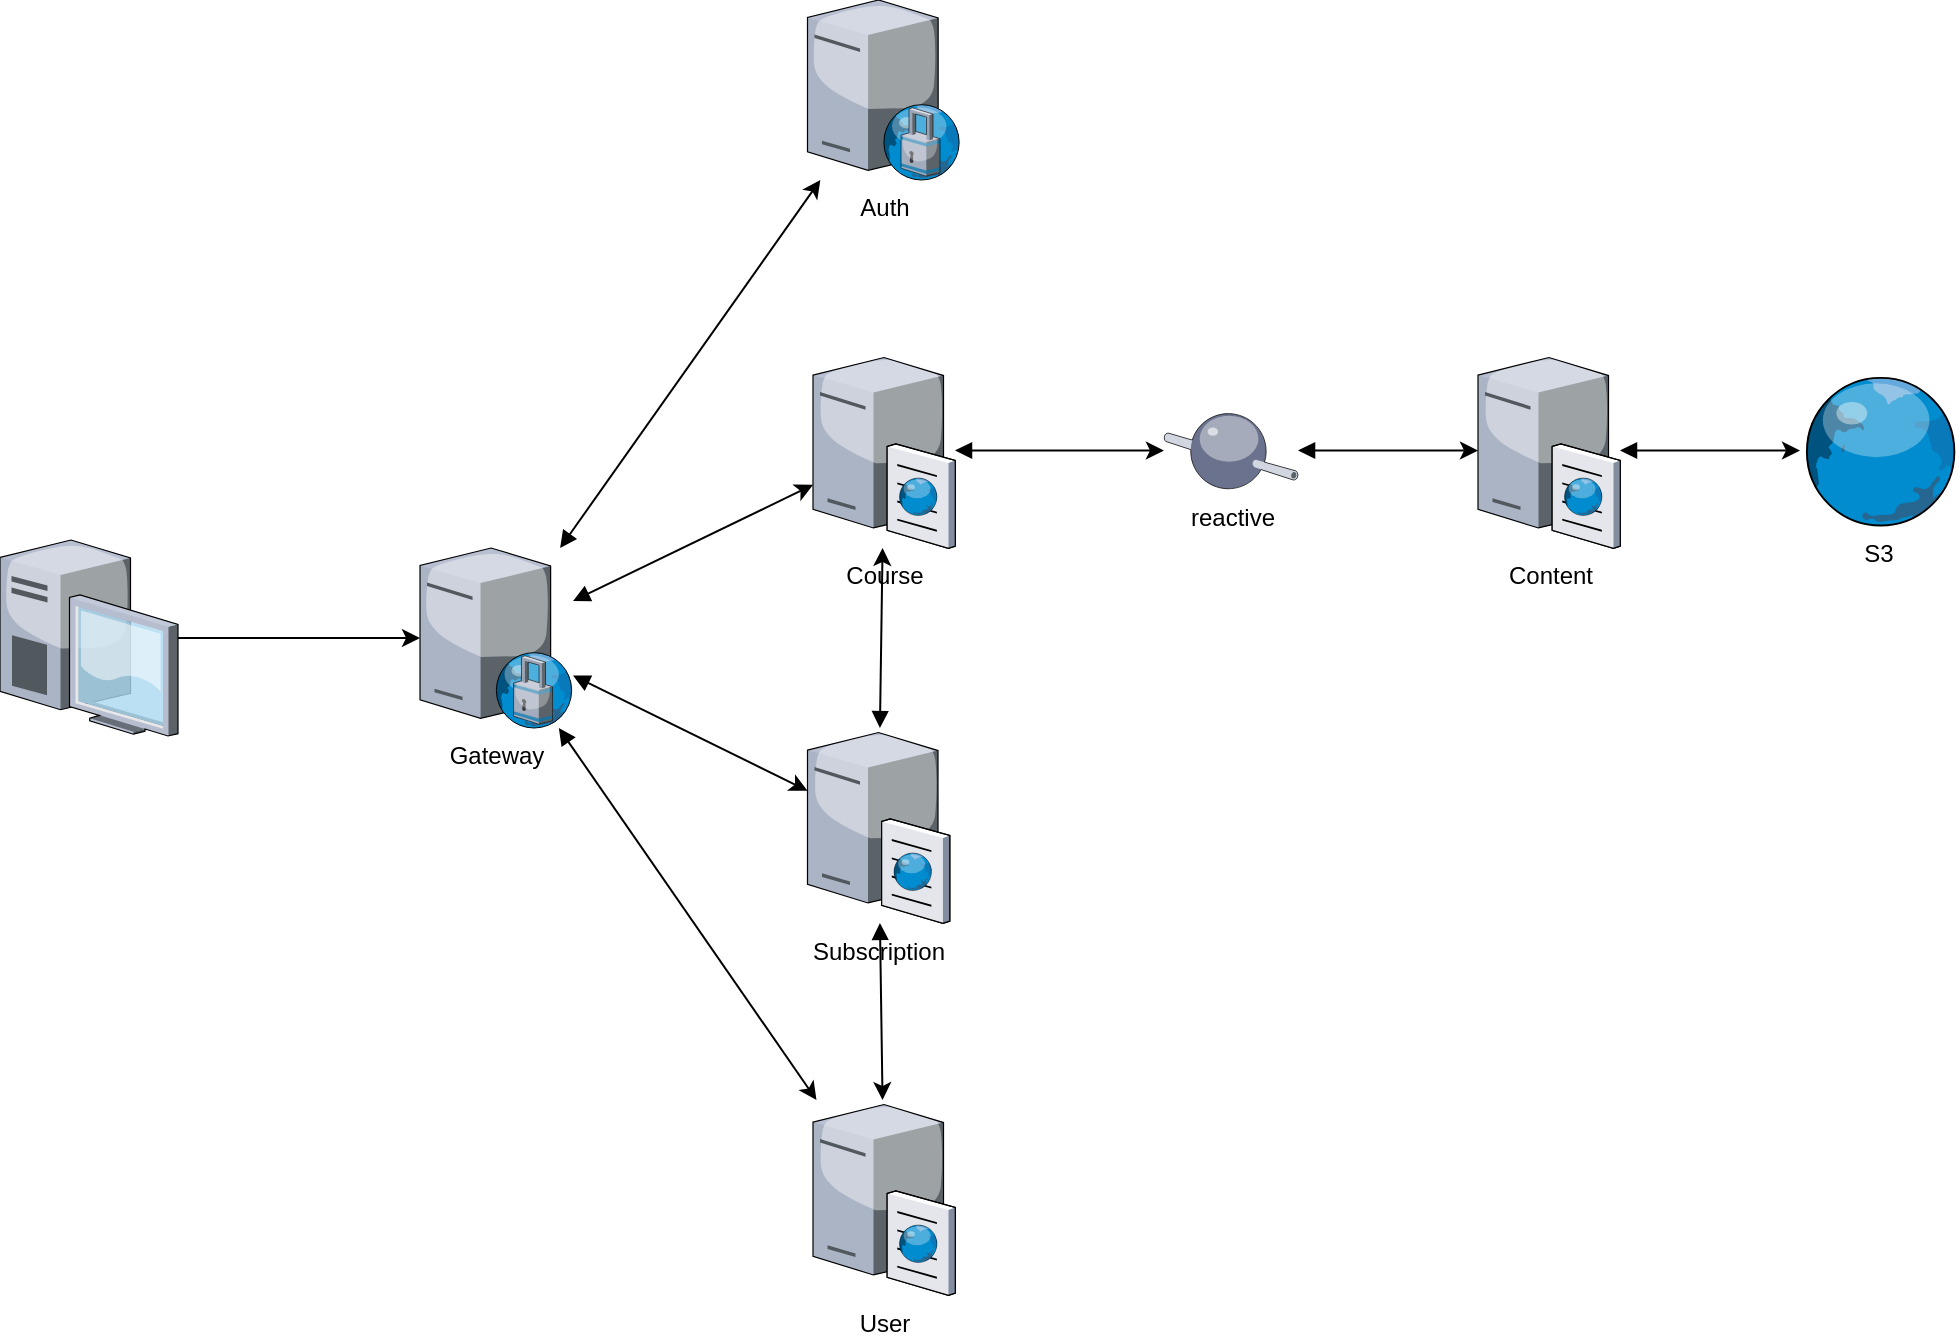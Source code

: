 <mxfile version="12.9.13" type="device"><diagram name="Page-1" id="e3a06f82-3646-2815-327d-82caf3d4e204"><mxGraphModel dx="1352" dy="816" grid="0" gridSize="10" guides="1" tooltips="1" connect="1" arrows="1" fold="1" page="1" pageScale="1.5" pageWidth="1169" pageHeight="826" background="none" math="0" shadow="0"><root><mxCell id="0" style=";html=1;"/><mxCell id="1" style=";html=1;" parent="0"/><mxCell id="-DQKOmdrKbf565fTzn_w-5" value="" style="edgeStyle=orthogonalEdgeStyle;rounded=0;orthogonalLoop=1;jettySize=auto;html=1;" parent="1" source="-DQKOmdrKbf565fTzn_w-1" target="-DQKOmdrKbf565fTzn_w-3" edge="1"><mxGeometry relative="1" as="geometry"><mxPoint x="769" y="419" as="targetPoint"/></mxGeometry></mxCell><mxCell id="-DQKOmdrKbf565fTzn_w-1" value="" style="verticalLabelPosition=bottom;aspect=fixed;html=1;verticalAlign=top;strokeColor=none;align=center;outlineConnect=0;shape=mxgraph.citrix.desktop;" parent="1" vertex="1"><mxGeometry x="600" y="370" width="89" height="98" as="geometry"/></mxCell><mxCell id="-DQKOmdrKbf565fTzn_w-7" style="rounded=0;orthogonalLoop=1;jettySize=auto;html=1;strokeColor=#000000;startArrow=block;startFill=1;" parent="1" source="-DQKOmdrKbf565fTzn_w-3" target="-DQKOmdrKbf565fTzn_w-6" edge="1"><mxGeometry relative="1" as="geometry"/></mxCell><mxCell id="-DQKOmdrKbf565fTzn_w-12" style="edgeStyle=none;rounded=0;orthogonalLoop=1;jettySize=auto;html=1;startArrow=block;startFill=1;strokeColor=#000000;" parent="1" source="-DQKOmdrKbf565fTzn_w-3" target="-DQKOmdrKbf565fTzn_w-10" edge="1"><mxGeometry relative="1" as="geometry"/></mxCell><mxCell id="-DQKOmdrKbf565fTzn_w-37" style="edgeStyle=none;rounded=0;orthogonalLoop=1;jettySize=auto;html=1;startArrow=block;startFill=1;strokeColor=#000000;" parent="1" source="-DQKOmdrKbf565fTzn_w-3" target="-DQKOmdrKbf565fTzn_w-22" edge="1"><mxGeometry relative="1" as="geometry"/></mxCell><mxCell id="-DQKOmdrKbf565fTzn_w-38" style="edgeStyle=none;rounded=0;orthogonalLoop=1;jettySize=auto;html=1;startArrow=block;startFill=1;strokeColor=#000000;" parent="1" source="-DQKOmdrKbf565fTzn_w-3" target="-DQKOmdrKbf565fTzn_w-13" edge="1"><mxGeometry relative="1" as="geometry"/></mxCell><mxCell id="-DQKOmdrKbf565fTzn_w-3" value="Gateway" style="verticalLabelPosition=bottom;aspect=fixed;html=1;verticalAlign=top;strokeColor=none;align=center;outlineConnect=0;shape=mxgraph.citrix.proxy_server;" parent="1" vertex="1"><mxGeometry x="810" y="374" width="76.5" height="90" as="geometry"/></mxCell><mxCell id="-DQKOmdrKbf565fTzn_w-6" value="Auth" style="verticalLabelPosition=bottom;aspect=fixed;html=1;verticalAlign=top;strokeColor=none;align=center;outlineConnect=0;shape=mxgraph.citrix.proxy_server;" parent="1" vertex="1"><mxGeometry x="1003.75" y="100" width="76.5" height="90" as="geometry"/></mxCell><mxCell id="-DQKOmdrKbf565fTzn_w-27" style="edgeStyle=none;rounded=0;orthogonalLoop=1;jettySize=auto;html=1;startArrow=block;startFill=1;strokeColor=#000000;" parent="1" source="-DQKOmdrKbf565fTzn_w-10" target="sxuMgsRrjvFB_evZh1dz-1" edge="1"><mxGeometry relative="1" as="geometry"><mxPoint x="1180" y="325.25" as="targetPoint"/></mxGeometry></mxCell><mxCell id="-DQKOmdrKbf565fTzn_w-10" value="Course" style="verticalLabelPosition=bottom;aspect=fixed;html=1;verticalAlign=top;strokeColor=none;align=center;outlineConnect=0;shape=mxgraph.citrix.cache_server;" parent="1" vertex="1"><mxGeometry x="1006.5" y="276.5" width="71" height="97.5" as="geometry"/></mxCell><mxCell id="-DQKOmdrKbf565fTzn_w-13" value="User" style="verticalLabelPosition=bottom;aspect=fixed;html=1;verticalAlign=top;strokeColor=none;align=center;outlineConnect=0;shape=mxgraph.citrix.cache_server;" parent="1" vertex="1"><mxGeometry x="1006.5" y="650" width="71" height="97.5" as="geometry"/></mxCell><mxCell id="-DQKOmdrKbf565fTzn_w-24" style="edgeStyle=none;rounded=0;orthogonalLoop=1;jettySize=auto;html=1;startArrow=block;startFill=1;strokeColor=#000000;" parent="1" source="-DQKOmdrKbf565fTzn_w-22" target="-DQKOmdrKbf565fTzn_w-13" edge="1"><mxGeometry relative="1" as="geometry"/></mxCell><mxCell id="-DQKOmdrKbf565fTzn_w-25" style="edgeStyle=none;rounded=0;orthogonalLoop=1;jettySize=auto;html=1;startArrow=block;startFill=1;strokeColor=#000000;" parent="1" source="-DQKOmdrKbf565fTzn_w-22" target="-DQKOmdrKbf565fTzn_w-10" edge="1"><mxGeometry relative="1" as="geometry"/></mxCell><mxCell id="-DQKOmdrKbf565fTzn_w-22" value="Subscription" style="verticalLabelPosition=bottom;aspect=fixed;html=1;verticalAlign=top;strokeColor=none;align=center;outlineConnect=0;shape=mxgraph.citrix.cache_server;" parent="1" vertex="1"><mxGeometry x="1003.75" y="464" width="71" height="97.5" as="geometry"/></mxCell><mxCell id="-DQKOmdrKbf565fTzn_w-34" style="edgeStyle=none;rounded=0;orthogonalLoop=1;jettySize=auto;html=1;startArrow=block;startFill=1;strokeColor=#000000;" parent="1" source="sxuMgsRrjvFB_evZh1dz-2" target="-DQKOmdrKbf565fTzn_w-33" edge="1"><mxGeometry relative="1" as="geometry"><mxPoint x="1407.06" y="325.25" as="sourcePoint"/></mxGeometry></mxCell><mxCell id="-DQKOmdrKbf565fTzn_w-33" value="S3" style="verticalLabelPosition=bottom;aspect=fixed;html=1;verticalAlign=top;strokeColor=none;align=center;outlineConnect=0;shape=mxgraph.citrix.globe;" parent="1" vertex="1"><mxGeometry x="1500" y="287.75" width="78.5" height="75" as="geometry"/></mxCell><mxCell id="-DQKOmdrKbf565fTzn_w-36" style="edgeStyle=none;rounded=0;orthogonalLoop=1;jettySize=auto;html=1;startArrow=block;startFill=1;strokeColor=#000000;" parent="1" source="sxuMgsRrjvFB_evZh1dz-1" target="sxuMgsRrjvFB_evZh1dz-2" edge="1"><mxGeometry relative="1" as="geometry"><mxPoint x="1251" y="325.25" as="sourcePoint"/><mxPoint x="1340" y="325.25" as="targetPoint"/></mxGeometry></mxCell><mxCell id="sxuMgsRrjvFB_evZh1dz-1" value="reactive" style="verticalLabelPosition=bottom;aspect=fixed;html=1;verticalAlign=top;strokeColor=none;align=center;outlineConnect=0;shape=mxgraph.citrix.middleware;" vertex="1" parent="1"><mxGeometry x="1181.97" y="305.25" width="67.06" height="40" as="geometry"/></mxCell><mxCell id="sxuMgsRrjvFB_evZh1dz-2" value="Content" style="verticalLabelPosition=bottom;aspect=fixed;html=1;verticalAlign=top;strokeColor=none;align=center;outlineConnect=0;shape=mxgraph.citrix.cache_server;" vertex="1" parent="1"><mxGeometry x="1339" y="276.5" width="71" height="97.5" as="geometry"/></mxCell></root></mxGraphModel></diagram></mxfile>